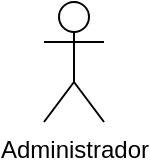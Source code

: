 <mxfile>
    <diagram id="60ilOC-Zb1aT9Cffaz4F" name="Page-1">
        <mxGraphModel dx="622" dy="469" grid="1" gridSize="10" guides="1" tooltips="1" connect="1" arrows="1" fold="1" page="1" pageScale="1" pageWidth="291" pageHeight="413" math="0" shadow="0">
            <root>
                <mxCell id="0"/>
                <mxCell id="1" parent="0"/>
                <mxCell id="2" value="Administrador" style="shape=umlActor;verticalLabelPosition=bottom;verticalAlign=top;html=1;" vertex="1" parent="1">
                    <mxGeometry x="131" y="310" width="30" height="60" as="geometry"/>
                </mxCell>
            </root>
        </mxGraphModel>
    </diagram>
</mxfile>